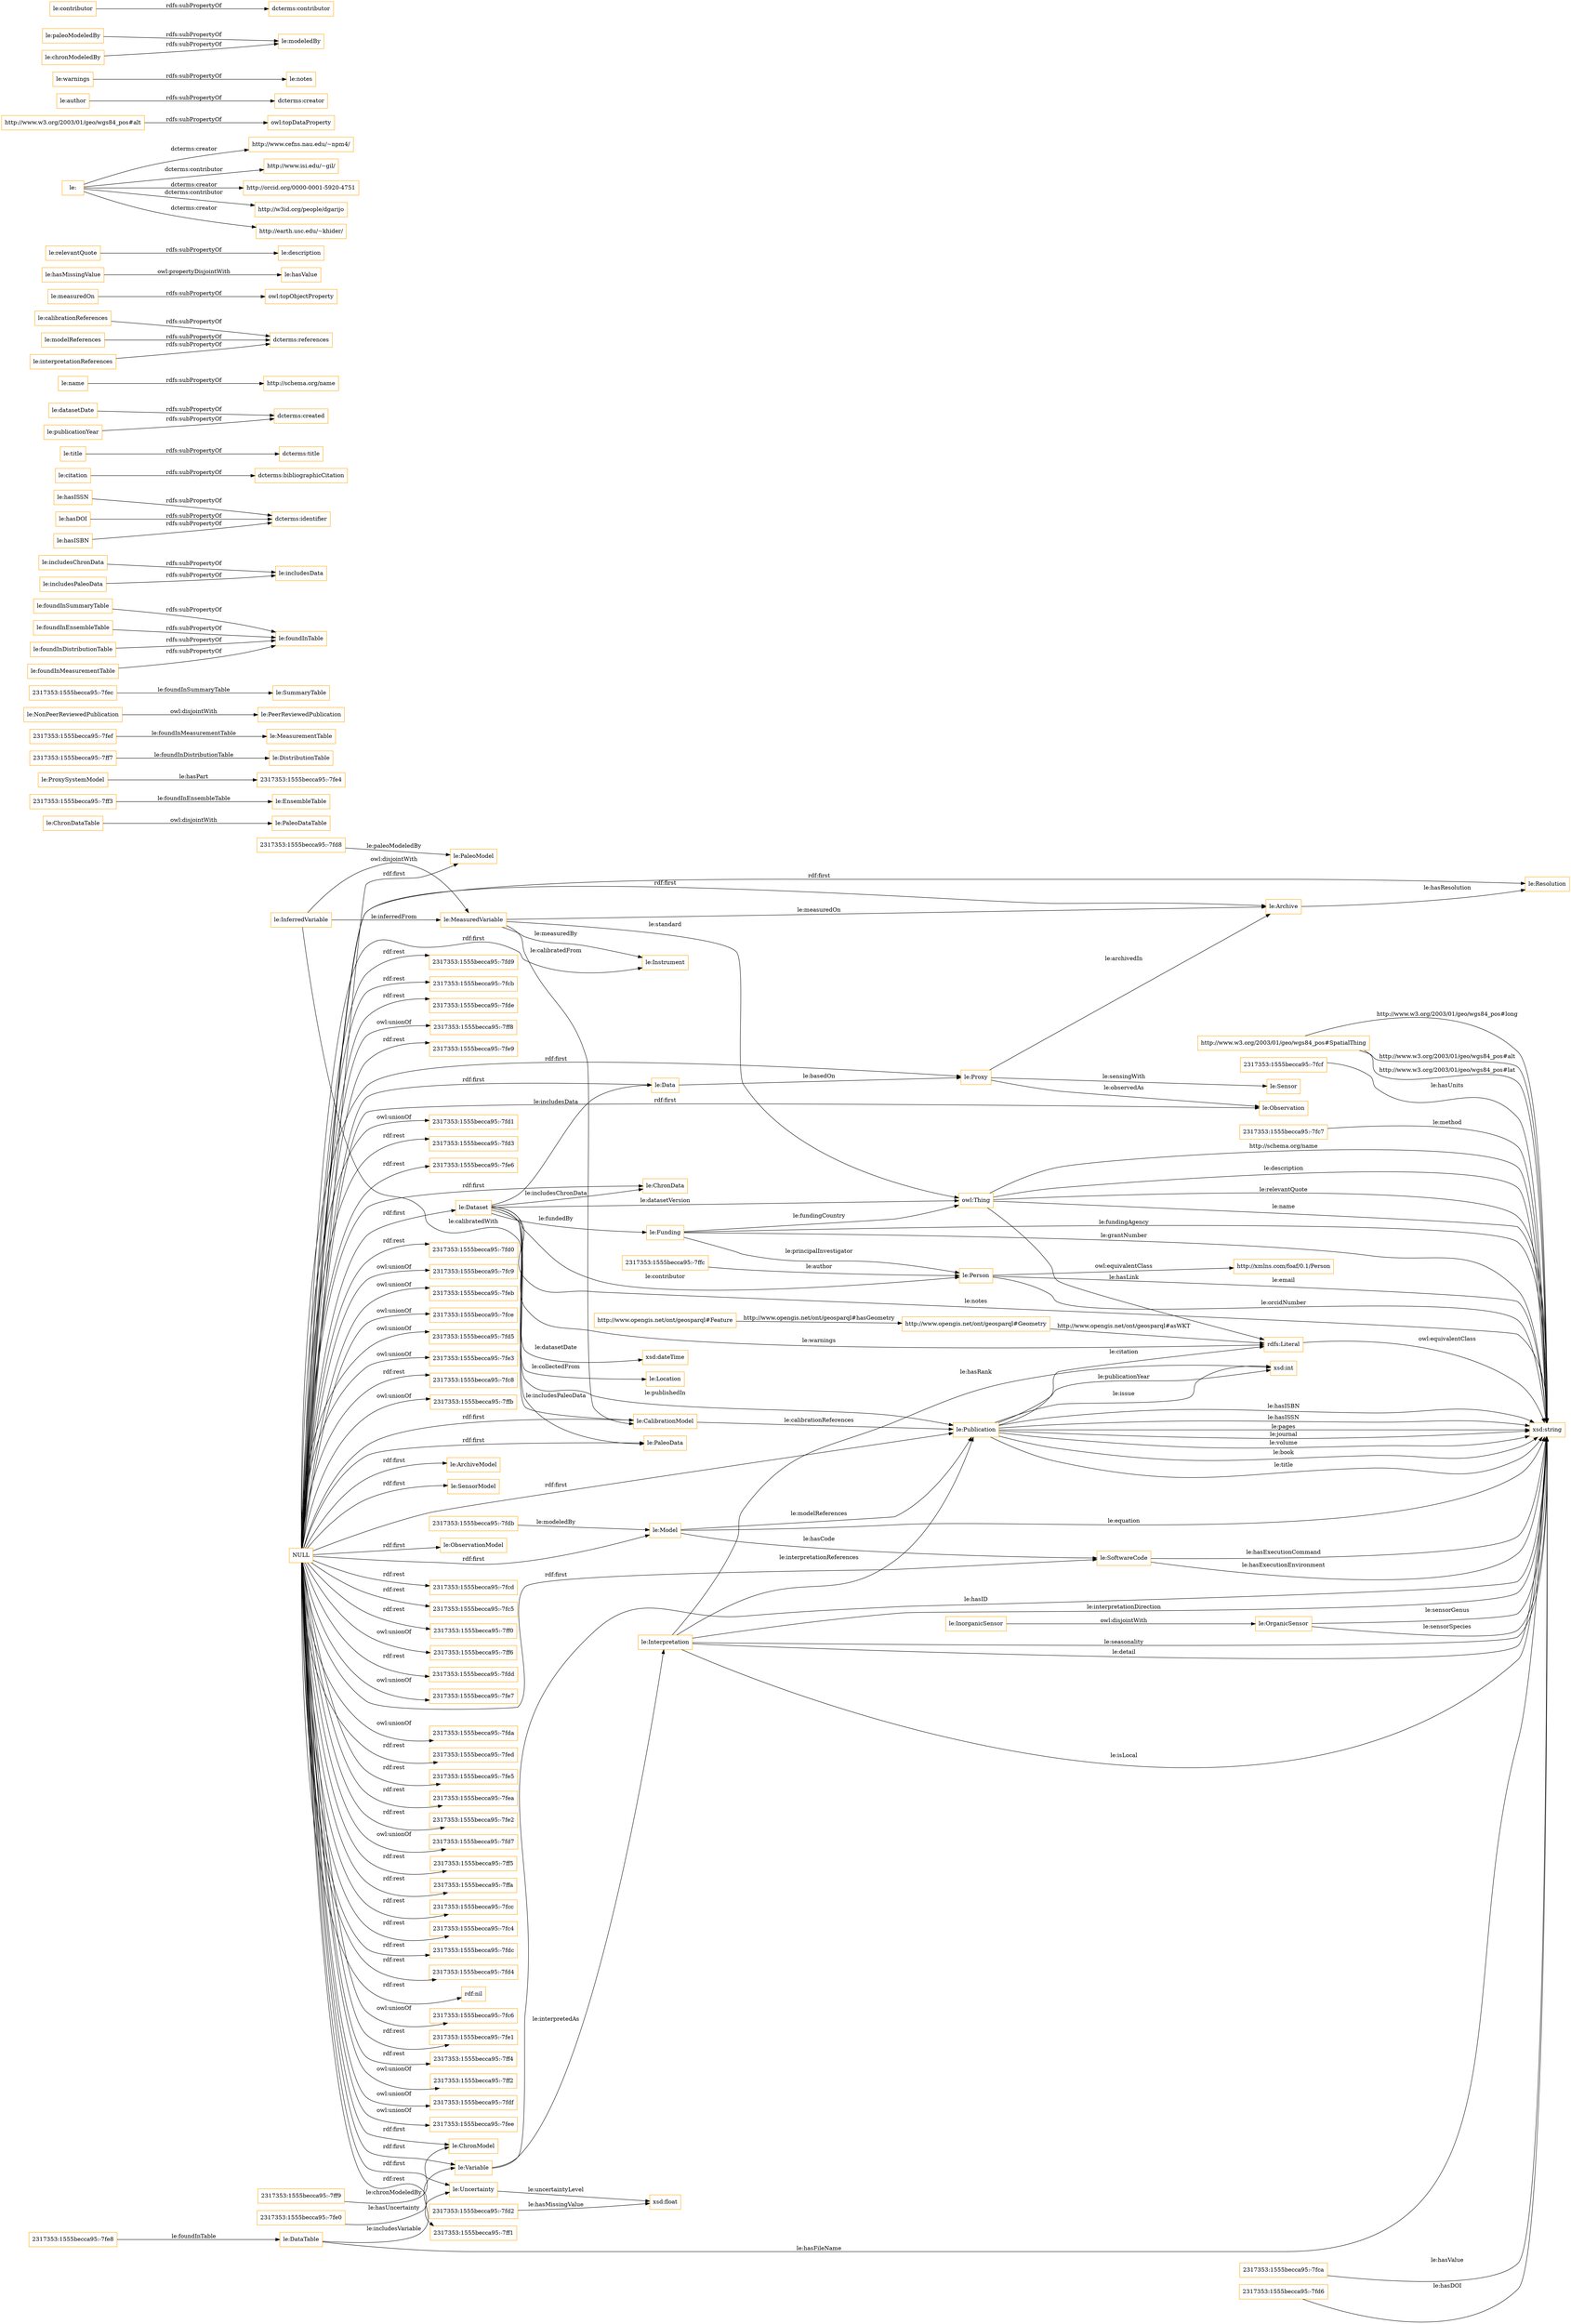 digraph ar2dtool_diagram { 
rankdir=LR;
size="1501"
node [shape = rectangle, color="orange"]; "le:OrganicSensor" "le:Publication" "le:PaleoModel" "le:PaleoDataTable" "2317353:1555becca95:-7ffc" "le:Instrument" "le:EnsembleTable" "2317353:1555becca95:-7fca" "2317353:1555becca95:-7ff9" "le:Location" "2317353:1555becca95:-7fd8" "le:ProxySystemModel" "le:InorganicSensor" "2317353:1555becca95:-7ff7" "le:PaleoData" "2317353:1555becca95:-7fe0" "le:DataTable" "le:Funding" "le:Resolution" "le:ChronDataTable" "2317353:1555becca95:-7fd6" "http://xmlns.com/foaf/0.1/Person" "2317353:1555becca95:-7fef" "le:PeerReviewedPublication" "le:ChronData" "le:MeasuredVariable" "http://www.opengis.net/ont/geosparql#Geometry" "le:ArchiveModel" "2317353:1555becca95:-7fdb" "le:Uncertainty" "le:SoftwareCode" "2317353:1555becca95:-7fe4" "http://www.w3.org/2003/01/geo/wgs84_pos#SpatialThing" "le:Interpretation" "le:MeasurementTable" "le:SensorModel" "le:SummaryTable" "le:Data" "le:Proxy" "le:DistributionTable" "2317353:1555becca95:-7fec" "2317353:1555becca95:-7fcf" "le:Variable" "le:Model" "le:ObservationModel" "le:CalibrationModel" "http://www.opengis.net/ont/geosparql#Feature" "le:Dataset" "le:Archive" "le:Sensor" "2317353:1555becca95:-7ff3" "le:Person" "2317353:1555becca95:-7fd2" "le:InferredVariable" "2317353:1555becca95:-7fe8" "2317353:1555becca95:-7fc7" "le:NonPeerReviewedPublication" "le:ChronModel" "le:Observation" ; /*classes style*/
	"le:foundInSummaryTable" -> "le:foundInTable" [ label = "rdfs:subPropertyOf" ];
	"le:includesChronData" -> "le:includesData" [ label = "rdfs:subPropertyOf" ];
	"le:foundInEnsembleTable" -> "le:foundInTable" [ label = "rdfs:subPropertyOf" ];
	"le:hasISSN" -> "dcterms:identifier" [ label = "rdfs:subPropertyOf" ];
	"le:InorganicSensor" -> "le:OrganicSensor" [ label = "owl:disjointWith" ];
	"le:foundInDistributionTable" -> "le:foundInTable" [ label = "rdfs:subPropertyOf" ];
	"le:foundInMeasurementTable" -> "le:foundInTable" [ label = "rdfs:subPropertyOf" ];
	"le:citation" -> "dcterms:bibliographicCitation" [ label = "rdfs:subPropertyOf" ];
	"le:title" -> "dcterms:title" [ label = "rdfs:subPropertyOf" ];
	"le:datasetDate" -> "dcterms:created" [ label = "rdfs:subPropertyOf" ];
	"le:name" -> "http://schema.org/name" [ label = "rdfs:subPropertyOf" ];
	"le:calibrationReferences" -> "dcterms:references" [ label = "rdfs:subPropertyOf" ];
	"le:hasDOI" -> "dcterms:identifier" [ label = "rdfs:subPropertyOf" ];
	"le:ChronDataTable" -> "le:PaleoDataTable" [ label = "owl:disjointWith" ];
	"NULL" -> "2317353:1555becca95:-7fcd" [ label = "rdf:rest" ];
	"NULL" -> "2317353:1555becca95:-7fc5" [ label = "rdf:rest" ];
	"NULL" -> "2317353:1555becca95:-7ff0" [ label = "rdf:rest" ];
	"NULL" -> "2317353:1555becca95:-7ff6" [ label = "owl:unionOf" ];
	"NULL" -> "2317353:1555becca95:-7fdd" [ label = "rdf:rest" ];
	"NULL" -> "le:Model" [ label = "rdf:first" ];
	"NULL" -> "2317353:1555becca95:-7fe7" [ label = "owl:unionOf" ];
	"NULL" -> "le:ChronData" [ label = "rdf:first" ];
	"NULL" -> "2317353:1555becca95:-7fda" [ label = "owl:unionOf" ];
	"NULL" -> "le:PaleoData" [ label = "rdf:first" ];
	"NULL" -> "2317353:1555becca95:-7fed" [ label = "rdf:rest" ];
	"NULL" -> "2317353:1555becca95:-7fe5" [ label = "rdf:rest" ];
	"NULL" -> "le:Data" [ label = "rdf:first" ];
	"NULL" -> "2317353:1555becca95:-7fea" [ label = "rdf:rest" ];
	"NULL" -> "2317353:1555becca95:-7fe2" [ label = "rdf:rest" ];
	"NULL" -> "2317353:1555becca95:-7fd7" [ label = "owl:unionOf" ];
	"NULL" -> "2317353:1555becca95:-7ff5" [ label = "rdf:rest" ];
	"NULL" -> "le:SoftwareCode" [ label = "rdf:first" ];
	"NULL" -> "2317353:1555becca95:-7ffa" [ label = "rdf:rest" ];
	"NULL" -> "le:PaleoModel" [ label = "rdf:first" ];
	"NULL" -> "le:CalibrationModel" [ label = "rdf:first" ];
	"NULL" -> "2317353:1555becca95:-7fcc" [ label = "rdf:rest" ];
	"NULL" -> "le:ChronModel" [ label = "rdf:first" ];
	"NULL" -> "le:Uncertainty" [ label = "rdf:first" ];
	"NULL" -> "2317353:1555becca95:-7fc4" [ label = "rdf:rest" ];
	"NULL" -> "2317353:1555becca95:-7fdc" [ label = "rdf:rest" ];
	"NULL" -> "le:Archive" [ label = "rdf:first" ];
	"NULL" -> "2317353:1555becca95:-7fd4" [ label = "rdf:rest" ];
	"NULL" -> "rdf:nil" [ label = "rdf:rest" ];
	"NULL" -> "2317353:1555becca95:-7fc6" [ label = "owl:unionOf" ];
	"NULL" -> "le:Instrument" [ label = "rdf:first" ];
	"NULL" -> "2317353:1555becca95:-7fe1" [ label = "rdf:rest" ];
	"NULL" -> "le:ArchiveModel" [ label = "rdf:first" ];
	"NULL" -> "le:Proxy" [ label = "rdf:first" ];
	"NULL" -> "le:Resolution" [ label = "rdf:first" ];
	"NULL" -> "2317353:1555becca95:-7ff4" [ label = "rdf:rest" ];
	"NULL" -> "2317353:1555becca95:-7ff2" [ label = "owl:unionOf" ];
	"NULL" -> "2317353:1555becca95:-7fdf" [ label = "owl:unionOf" ];
	"NULL" -> "2317353:1555becca95:-7fee" [ label = "owl:unionOf" ];
	"NULL" -> "2317353:1555becca95:-7ff1" [ label = "rdf:rest" ];
	"NULL" -> "2317353:1555becca95:-7fd9" [ label = "rdf:rest" ];
	"NULL" -> "le:ObservationModel" [ label = "rdf:first" ];
	"NULL" -> "2317353:1555becca95:-7fcb" [ label = "rdf:rest" ];
	"NULL" -> "2317353:1555becca95:-7fde" [ label = "rdf:rest" ];
	"NULL" -> "2317353:1555becca95:-7ff8" [ label = "owl:unionOf" ];
	"NULL" -> "2317353:1555becca95:-7fe9" [ label = "rdf:rest" ];
	"NULL" -> "le:Variable" [ label = "rdf:first" ];
	"NULL" -> "2317353:1555becca95:-7fd1" [ label = "owl:unionOf" ];
	"NULL" -> "le:Dataset" [ label = "rdf:first" ];
	"NULL" -> "2317353:1555becca95:-7fd3" [ label = "rdf:rest" ];
	"NULL" -> "2317353:1555becca95:-7fe6" [ label = "rdf:rest" ];
	"NULL" -> "le:Observation" [ label = "rdf:first" ];
	"NULL" -> "2317353:1555becca95:-7fd0" [ label = "rdf:rest" ];
	"NULL" -> "le:SensorModel" [ label = "rdf:first" ];
	"NULL" -> "2317353:1555becca95:-7fc9" [ label = "owl:unionOf" ];
	"NULL" -> "2317353:1555becca95:-7feb" [ label = "owl:unionOf" ];
	"NULL" -> "2317353:1555becca95:-7fce" [ label = "owl:unionOf" ];
	"NULL" -> "le:Publication" [ label = "rdf:first" ];
	"NULL" -> "2317353:1555becca95:-7fd5" [ label = "owl:unionOf" ];
	"NULL" -> "2317353:1555becca95:-7fe3" [ label = "owl:unionOf" ];
	"NULL" -> "2317353:1555becca95:-7fc8" [ label = "rdf:rest" ];
	"NULL" -> "2317353:1555becca95:-7ffb" [ label = "owl:unionOf" ];
	"le:measuredOn" -> "owl:topObjectProperty" [ label = "rdfs:subPropertyOf" ];
	"le:hasMissingValue" -> "le:hasValue" [ label = "owl:propertyDisjointWith" ];
	"le:relevantQuote" -> "le:description" [ label = "rdfs:subPropertyOf" ];
	"le:" -> "http://www.cefns.nau.edu/~npm4/" [ label = "dcterms:creator" ];
	"le:" -> "http://www.isi.edu/~gil/" [ label = "dcterms:contributor" ];
	"le:" -> "http://orcid.org/0000-0001-5920-4751" [ label = "dcterms:creator" ];
	"le:" -> "http://w3id.org/people/dgarijo" [ label = "dcterms:contributor" ];
	"le:" -> "http://earth.usc.edu/~khider/" [ label = "dcterms:creator" ];
	"http://www.w3.org/2003/01/geo/wgs84_pos#alt" -> "owl:topDataProperty" [ label = "rdfs:subPropertyOf" ];
	"le:author" -> "dcterms:creator" [ label = "rdfs:subPropertyOf" ];
	"le:warnings" -> "le:notes" [ label = "rdfs:subPropertyOf" ];
	"le:modelReferences" -> "dcterms:references" [ label = "rdfs:subPropertyOf" ];
	"le:paleoModeledBy" -> "le:modeledBy" [ label = "rdfs:subPropertyOf" ];
	"le:includesPaleoData" -> "le:includesData" [ label = "rdfs:subPropertyOf" ];
	"le:hasISBN" -> "dcterms:identifier" [ label = "rdfs:subPropertyOf" ];
	"le:NonPeerReviewedPublication" -> "le:PeerReviewedPublication" [ label = "owl:disjointWith" ];
	"rdfs:Literal" -> "xsd:string" [ label = "owl:equivalentClass" ];
	"le:publicationYear" -> "dcterms:created" [ label = "rdfs:subPropertyOf" ];
	"le:contributor" -> "dcterms:contributor" [ label = "rdfs:subPropertyOf" ];
	"le:InferredVariable" -> "le:MeasuredVariable" [ label = "owl:disjointWith" ];
	"le:chronModeledBy" -> "le:modeledBy" [ label = "rdfs:subPropertyOf" ];
	"le:interpretationReferences" -> "dcterms:references" [ label = "rdfs:subPropertyOf" ];
	"le:Person" -> "http://xmlns.com/foaf/0.1/Person" [ label = "owl:equivalentClass" ];
	"le:Interpretation" -> "xsd:string" [ label = "le:interpretationDirection" ];
	"2317353:1555becca95:-7fd2" -> "xsd:float" [ label = "le:hasMissingValue" ];
	"le:Funding" -> "owl:Thing" [ label = "le:fundingCountry" ];
	"2317353:1555becca95:-7fca" -> "xsd:string" [ label = "le:hasValue" ];
	"2317353:1555becca95:-7fc7" -> "xsd:string" [ label = "le:method" ];
	"http://www.opengis.net/ont/geosparql#Geometry" -> "rdfs:Literal" [ label = "http://www.opengis.net/ont/geosparql#asWKT" ];
	"le:OrganicSensor" -> "xsd:string" [ label = "le:sensorGenus" ];
	"le:Interpretation" -> "xsd:string" [ label = "le:seasonality" ];
	"le:MeasuredVariable" -> "owl:Thing" [ label = "le:standard" ];
	"le:Dataset" -> "xsd:string" [ label = "le:notes" ];
	"le:Interpretation" -> "le:Publication" [ label = "le:interpretationReferences" ];
	"le:Publication" -> "xsd:string" [ label = "le:hasISSN" ];
	"le:Publication" -> "xsd:int" [ label = "le:publicationYear" ];
	"le:OrganicSensor" -> "xsd:string" [ label = "le:sensorSpecies" ];
	"le:Funding" -> "le:Person" [ label = "le:principalInvestigator" ];
	"le:MeasuredVariable" -> "le:Archive" [ label = "le:measuredOn" ];
	"le:Publication" -> "xsd:string" [ label = "le:pages" ];
	"le:Proxy" -> "le:Observation" [ label = "le:observedAs" ];
	"le:InferredVariable" -> "le:MeasuredVariable" [ label = "le:inferredFrom" ];
	"owl:Thing" -> "xsd:string" [ label = "le:name" ];
	"le:CalibrationModel" -> "le:Publication" [ label = "le:calibrationReferences" ];
	"le:DataTable" -> "le:Variable" [ label = "le:includesVariable" ];
	"le:Publication" -> "rdfs:Literal" [ label = "le:citation" ];
	"le:Dataset" -> "rdfs:Literal" [ label = "le:warnings" ];
	"le:Person" -> "xsd:string" [ label = "le:email" ];
	"le:Funding" -> "xsd:string" [ label = "le:fundingAgency" ];
	"le:Model" -> "le:Publication" [ label = "le:modelReferences" ];
	"owl:Thing" -> "rdfs:Literal" [ label = "le:hasLink" ];
	"le:Proxy" -> "le:Archive" [ label = "le:archivedIn" ];
	"le:Dataset" -> "le:Data" [ label = "le:includesData" ];
	"http://www.w3.org/2003/01/geo/wgs84_pos#SpatialThing" -> "xsd:string" [ label = "http://www.w3.org/2003/01/geo/wgs84_pos#lat" ];
	"2317353:1555becca95:-7fef" -> "le:MeasurementTable" [ label = "le:foundInMeasurementTable" ];
	"le:Publication" -> "xsd:int" [ label = "le:issue" ];
	"le:InferredVariable" -> "le:CalibrationModel" [ label = "le:calibratedWith" ];
	"le:Publication" -> "xsd:string" [ label = "le:journal" ];
	"le:DataTable" -> "xsd:string" [ label = "le:hasFileName" ];
	"2317353:1555becca95:-7fd6" -> "xsd:string" [ label = "le:hasDOI" ];
	"le:Publication" -> "xsd:string" [ label = "le:volume" ];
	"le:Dataset" -> "le:Funding" [ label = "le:fundedBy" ];
	"le:Variable" -> "xsd:string" [ label = "le:hasID" ];
	"le:Publication" -> "xsd:string" [ label = "le:book" ];
	"2317353:1555becca95:-7ff9" -> "le:ChronModel" [ label = "le:chronModeledBy" ];
	"owl:Thing" -> "xsd:string" [ label = "http://schema.org/name" ];
	"le:Dataset" -> "le:ChronData" [ label = "le:includesChronData" ];
	"http://www.opengis.net/ont/geosparql#Feature" -> "http://www.opengis.net/ont/geosparql#Geometry" [ label = "http://www.opengis.net/ont/geosparql#hasGeometry" ];
	"2317353:1555becca95:-7fe0" -> "le:Uncertainty" [ label = "le:hasUncertainty" ];
	"2317353:1555becca95:-7fdb" -> "le:Model" [ label = "le:modeledBy" ];
	"le:Publication" -> "xsd:string" [ label = "le:title" ];
	"owl:Thing" -> "xsd:string" [ label = "le:description" ];
	"2317353:1555becca95:-7fcf" -> "xsd:string" [ label = "le:hasUnits" ];
	"http://www.w3.org/2003/01/geo/wgs84_pos#SpatialThing" -> "xsd:string" [ label = "http://www.w3.org/2003/01/geo/wgs84_pos#long" ];
	"le:SoftwareCode" -> "xsd:string" [ label = "le:hasExecutionEnvironment" ];
	"http://www.w3.org/2003/01/geo/wgs84_pos#SpatialThing" -> "xsd:string" [ label = "http://www.w3.org/2003/01/geo/wgs84_pos#alt" ];
	"le:Variable" -> "le:Interpretation" [ label = "le:interpretedAs" ];
	"le:Dataset" -> "le:Publication" [ label = "le:publishedIn" ];
	"le:Person" -> "xsd:string" [ label = "le:orcidNumber" ];
	"2317353:1555becca95:-7fe8" -> "le:DataTable" [ label = "le:foundInTable" ];
	"le:MeasuredVariable" -> "le:Instrument" [ label = "le:measuredBy" ];
	"le:Dataset" -> "le:Location" [ label = "le:collectedFrom" ];
	"owl:Thing" -> "xsd:string" [ label = "le:relevantQuote" ];
	"le:SoftwareCode" -> "xsd:string" [ label = "le:hasExecutionCommand" ];
	"2317353:1555becca95:-7fec" -> "le:SummaryTable" [ label = "le:foundInSummaryTable" ];
	"le:Interpretation" -> "xsd:string" [ label = "le:detail" ];
	"le:Dataset" -> "le:Person" [ label = "le:contributor" ];
	"le:Interpretation" -> "xsd:int" [ label = "le:hasRank" ];
	"le:Proxy" -> "le:Sensor" [ label = "le:sensingWith" ];
	"le:Dataset" -> "owl:Thing" [ label = "le:datasetVersion" ];
	"le:Data" -> "le:Proxy" [ label = "le:basedOn" ];
	"le:Publication" -> "xsd:string" [ label = "le:hasISBN" ];
	"2317353:1555becca95:-7ff7" -> "le:DistributionTable" [ label = "le:foundInDistributionTable" ];
	"le:ProxySystemModel" -> "2317353:1555becca95:-7fe4" [ label = "le:hasPart" ];
	"le:Interpretation" -> "xsd:string" [ label = "le:isLocal" ];
	"le:Archive" -> "le:Resolution" [ label = "le:hasResolution" ];
	"le:Funding" -> "xsd:string" [ label = "le:grantNumber" ];
	"le:Uncertainty" -> "xsd:float" [ label = "le:uncertaintyLevel" ];
	"2317353:1555becca95:-7ffc" -> "le:Person" [ label = "le:author" ];
	"2317353:1555becca95:-7ff3" -> "le:EnsembleTable" [ label = "le:foundInEnsembleTable" ];
	"le:Model" -> "xsd:string" [ label = "le:equation" ];
	"2317353:1555becca95:-7fd8" -> "le:PaleoModel" [ label = "le:paleoModeledBy" ];
	"le:MeasuredVariable" -> "le:CalibrationModel" [ label = "le:calibratedFrom" ];
	"le:Dataset" -> "le:PaleoData" [ label = "le:includesPaleoData" ];
	"le:Model" -> "le:SoftwareCode" [ label = "le:hasCode" ];
	"le:Dataset" -> "xsd:dateTime" [ label = "le:datasetDate" ];

}
